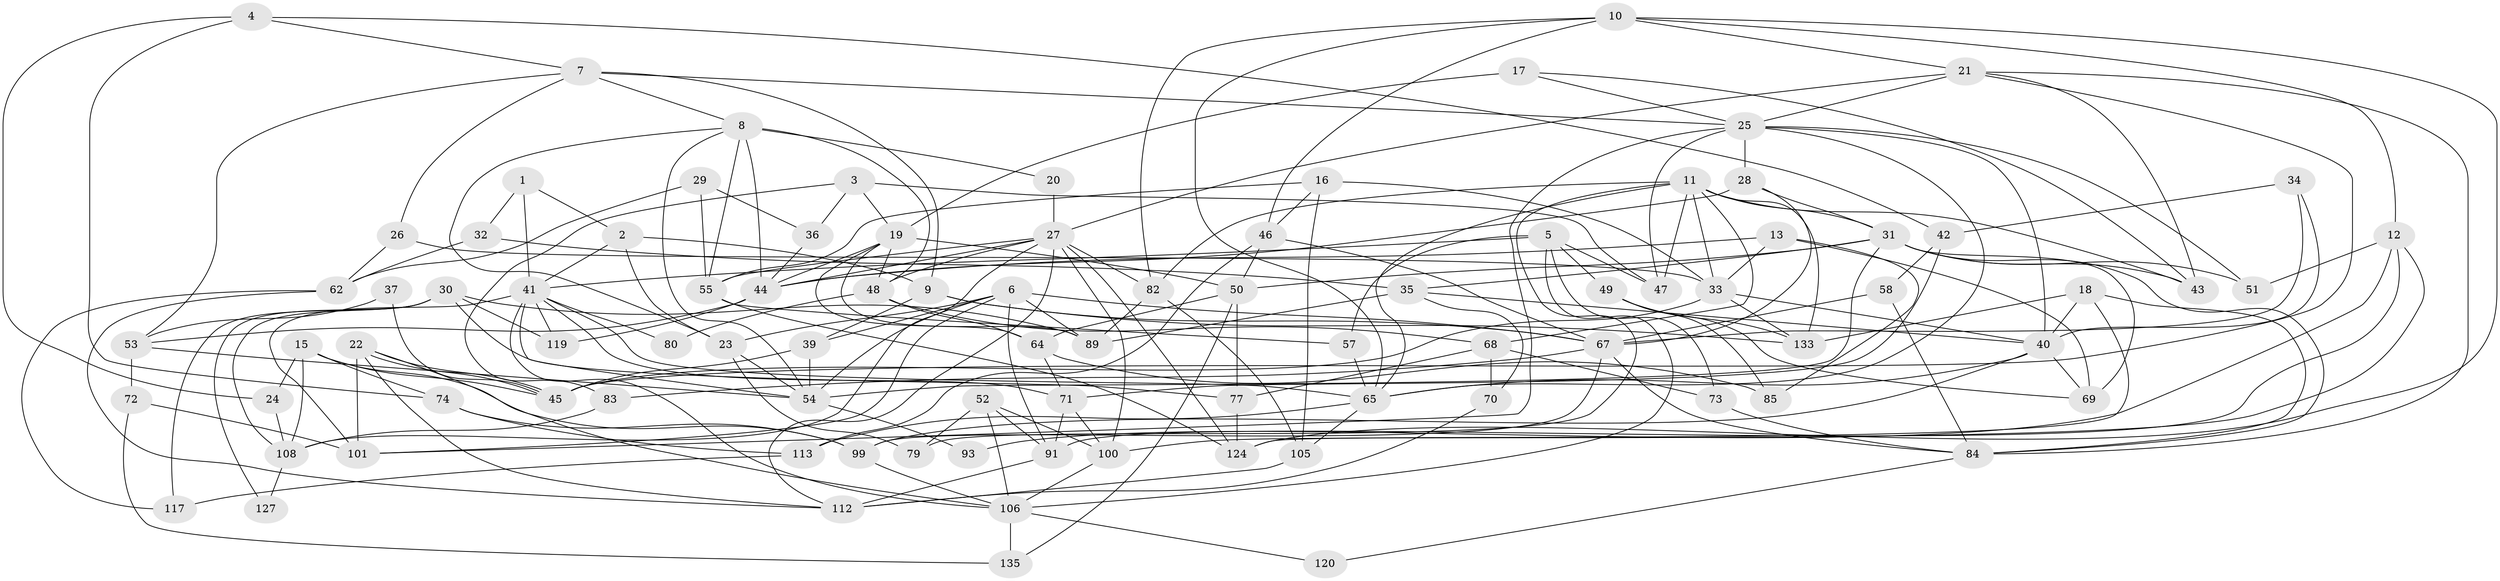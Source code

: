 // original degree distribution, {3: 0.25925925925925924, 4: 0.3037037037037037, 7: 0.037037037037037035, 6: 0.07407407407407407, 2: 0.1259259259259259, 5: 0.18518518518518517, 9: 0.007407407407407408, 8: 0.007407407407407408}
// Generated by graph-tools (version 1.1) at 2025/11/02/27/25 16:11:17]
// undirected, 91 vertices, 221 edges
graph export_dot {
graph [start="1"]
  node [color=gray90,style=filled];
  1;
  2;
  3 [super="+129"];
  4;
  5 [super="+88"];
  6 [super="+128"];
  7 [super="+66"];
  8 [super="+38"];
  9 [super="+94"];
  10 [super="+14"];
  11 [super="+123"];
  12 [super="+90"];
  13;
  15 [super="+56"];
  16;
  17 [super="+109"];
  18;
  19 [super="+81"];
  20;
  21 [super="+132"];
  22;
  23 [super="+98"];
  24;
  25 [super="+121"];
  26;
  27 [super="+87"];
  28 [super="+60"];
  29;
  30 [super="+134"];
  31 [super="+102"];
  32;
  33 [super="+115"];
  34;
  35;
  36;
  37;
  39 [super="+111"];
  40 [super="+86"];
  41 [super="+76"];
  42;
  43;
  44 [super="+78"];
  45 [super="+95"];
  46 [super="+59"];
  47;
  48 [super="+75"];
  49 [super="+63"];
  50;
  51;
  52;
  53 [super="+92"];
  54 [super="+61"];
  55 [super="+110"];
  57;
  58;
  62 [super="+130"];
  64 [super="+97"];
  65 [super="+118"];
  67 [super="+96"];
  68;
  69;
  70;
  71;
  72;
  73;
  74;
  77;
  79;
  80;
  82 [super="+104"];
  83;
  84 [super="+122"];
  85;
  89;
  91 [super="+125"];
  93;
  99;
  100;
  101 [super="+103"];
  105 [super="+107"];
  106 [super="+116"];
  108;
  112 [super="+131"];
  113 [super="+114"];
  117 [super="+126"];
  119;
  120;
  124;
  127;
  133;
  135;
  1 -- 2;
  1 -- 32;
  1 -- 41;
  2 -- 41;
  2 -- 23;
  2 -- 9;
  3 -- 83;
  3 -- 19;
  3 -- 36;
  3 -- 47;
  4 -- 7;
  4 -- 42;
  4 -- 24;
  4 -- 74;
  5 -- 57;
  5 -- 49 [weight=2];
  5 -- 73;
  5 -- 106;
  5 -- 47;
  5 -- 41;
  6 -- 54 [weight=2];
  6 -- 23;
  6 -- 91;
  6 -- 101;
  6 -- 67;
  6 -- 89;
  6 -- 39;
  7 -- 25;
  7 -- 26;
  7 -- 9;
  7 -- 53;
  7 -- 8;
  8 -- 44;
  8 -- 48;
  8 -- 20;
  8 -- 23;
  8 -- 54;
  8 -- 55;
  9 -- 133;
  9 -- 67;
  9 -- 39;
  10 -- 21;
  10 -- 82;
  10 -- 46;
  10 -- 65;
  10 -- 124;
  10 -- 12;
  11 -- 47;
  11 -- 31;
  11 -- 65;
  11 -- 68;
  11 -- 133;
  11 -- 43;
  11 -- 79;
  11 -- 82;
  11 -- 33;
  12 -- 100;
  12 -- 51;
  12 -- 93;
  12 -- 91;
  13 -- 69;
  13 -- 33;
  13 -- 85;
  13 -- 44;
  15 -- 99;
  15 -- 24;
  15 -- 74;
  15 -- 108;
  15 -- 45;
  16 -- 33;
  16 -- 46;
  16 -- 105;
  16 -- 55;
  17 -- 25;
  17 -- 19 [weight=2];
  17 -- 43;
  18 -- 84;
  18 -- 133;
  18 -- 124;
  18 -- 40;
  19 -- 44;
  19 -- 50;
  19 -- 48;
  19 -- 64;
  19 -- 89;
  20 -- 27;
  21 -- 45;
  21 -- 25;
  21 -- 27;
  21 -- 43;
  21 -- 84;
  22 -- 45;
  22 -- 45;
  22 -- 112;
  22 -- 106;
  22 -- 101;
  23 -- 79;
  23 -- 54;
  24 -- 108;
  25 -- 40;
  25 -- 47;
  25 -- 51;
  25 -- 65;
  25 -- 28;
  25 -- 101;
  26 -- 33;
  26 -- 62;
  27 -- 124;
  27 -- 55;
  27 -- 108;
  27 -- 112;
  27 -- 48;
  27 -- 82;
  27 -- 100;
  27 -- 44;
  28 -- 31;
  28 -- 44;
  28 -- 67;
  29 -- 55;
  29 -- 36;
  29 -- 62;
  30 -- 108;
  30 -- 119;
  30 -- 117;
  30 -- 89;
  30 -- 77;
  30 -- 127;
  31 -- 35;
  31 -- 51;
  31 -- 54;
  31 -- 69;
  31 -- 50;
  31 -- 43;
  31 -- 84;
  32 -- 35;
  32 -- 62;
  33 -- 45;
  33 -- 133;
  33 -- 40;
  34 -- 42;
  34 -- 67;
  34 -- 40;
  35 -- 89;
  35 -- 40;
  35 -- 70;
  36 -- 44;
  37 -- 53;
  37 -- 45;
  39 -- 45;
  39 -- 54;
  40 -- 65;
  40 -- 99;
  40 -- 69;
  41 -- 54;
  41 -- 65;
  41 -- 80;
  41 -- 106;
  41 -- 119;
  41 -- 71;
  41 -- 101;
  42 -- 71;
  42 -- 58;
  44 -- 53;
  44 -- 119;
  46 -- 67;
  46 -- 113;
  46 -- 50;
  48 -- 68;
  48 -- 80;
  48 -- 64;
  49 -- 69;
  49 -- 133;
  49 -- 85;
  50 -- 77;
  50 -- 135;
  50 -- 64;
  52 -- 100;
  52 -- 79;
  52 -- 106;
  52 -- 91;
  53 -- 72;
  53 -- 54;
  54 -- 93;
  55 -- 57;
  55 -- 124;
  57 -- 65;
  58 -- 67;
  58 -- 84;
  62 -- 112;
  62 -- 117;
  64 -- 85;
  64 -- 71;
  65 -- 105;
  65 -- 113;
  67 -- 83;
  67 -- 84;
  67 -- 99;
  68 -- 77;
  68 -- 70;
  68 -- 73;
  70 -- 112;
  71 -- 100;
  71 -- 91;
  72 -- 135;
  72 -- 101;
  73 -- 84;
  74 -- 99;
  74 -- 113;
  77 -- 124;
  82 -- 89;
  82 -- 105;
  83 -- 108;
  84 -- 120;
  91 -- 112;
  99 -- 106;
  100 -- 106;
  105 -- 112;
  106 -- 120;
  106 -- 135;
  108 -- 127;
  113 -- 117;
}
